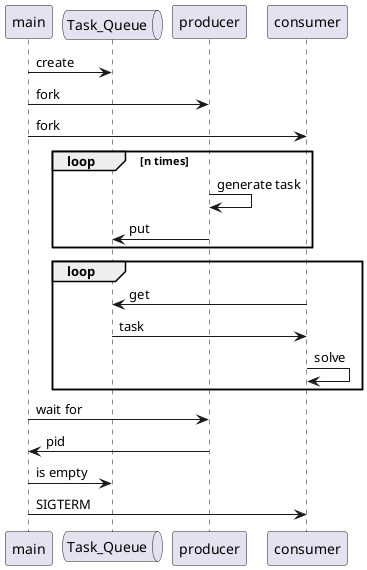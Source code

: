 @startuml

participant main as main
queue Task_Queue as task_queue
participant producer as producer
participant consumer as consumer

main -> task_queue : create
main -> producer : fork
main -> consumer : fork

loop n times
    producer -> producer : generate task
    producer -> task_queue : put
end

loop
    consumer -> task_queue : get
    task_queue -> consumer : task
    consumer -> consumer : solve
end

main -> producer : wait for
producer -> main : pid
main -> task_queue : is empty
main -> consumer : SIGTERM
@enduml